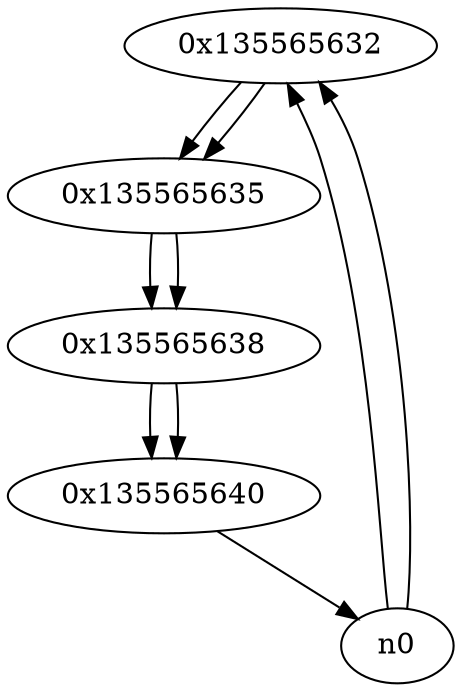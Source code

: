 digraph G{
/* nodes */
  n1 [label="0x135565632"]
  n2 [label="0x135565635"]
  n3 [label="0x135565638"]
  n4 [label="0x135565640"]
/* edges */
n1 -> n2;
n0 -> n1;
n0 -> n1;
n2 -> n3;
n1 -> n2;
n3 -> n4;
n2 -> n3;
n4 -> n0;
n3 -> n4;
}
